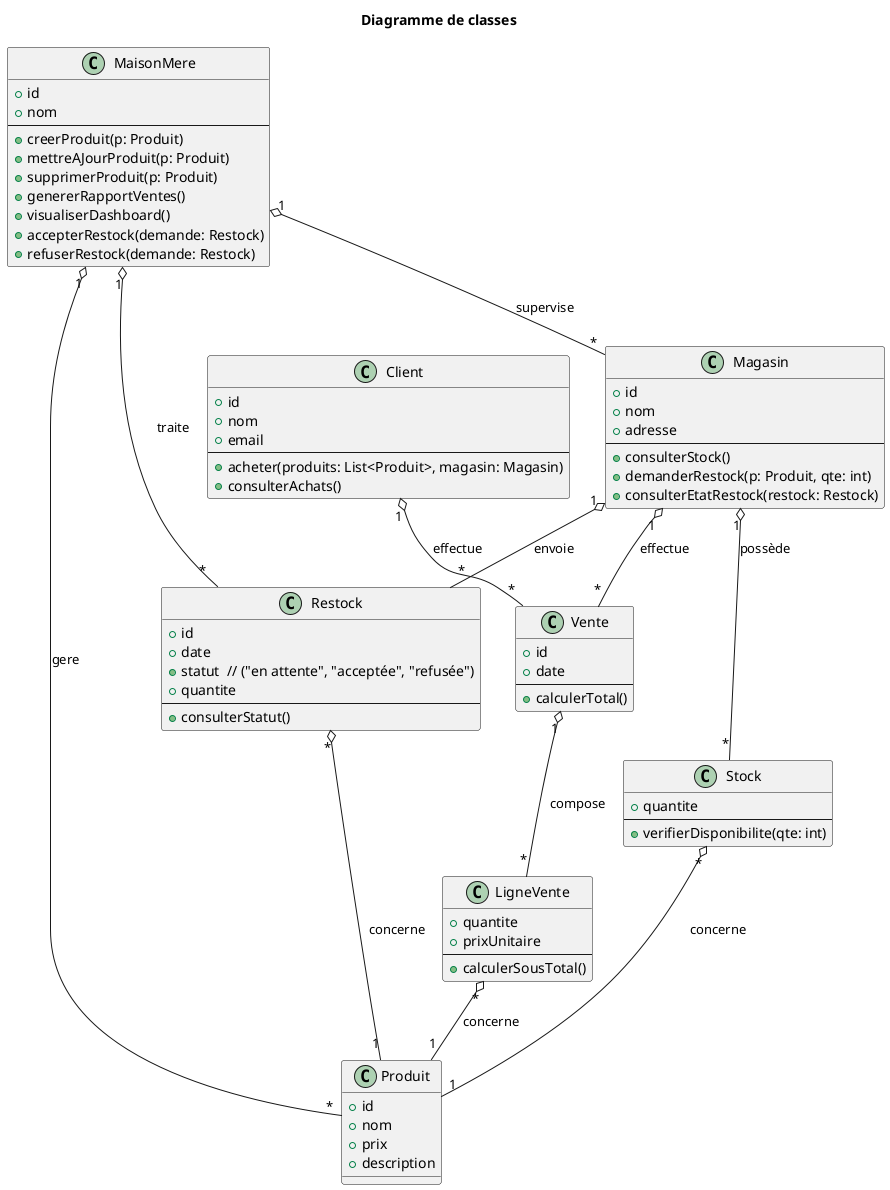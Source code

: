 @startuml Diagramme de classes

title Diagramme de classes

class MaisonMere {
  +id
  +nom
  --
  +creerProduit(p: Produit)
  +mettreAJourProduit(p: Produit)
  +supprimerProduit(p: Produit)
  +genererRapportVentes()
  +visualiserDashboard()
  +accepterRestock(demande: Restock)
  +refuserRestock(demande: Restock)
}

class Magasin {
  +id
  +nom
  +adresse
  --
  +consulterStock()
  +demanderRestock(p: Produit, qte: int)
  +consulterEtatRestock(restock: Restock)
}

class Produit {
  +id
  +nom
  +prix
  +description
}

class Stock {
  +quantite
  --
  +verifierDisponibilite(qte: int)
}

class Restock {
  +id
  +date
  +statut  // ("en attente", "acceptée", "refusée")
  +quantite
  --
  +consulterStatut()
}

class Client {
  +id
  +nom
  +email
  --
  +acheter(produits: List<Produit>, magasin: Magasin)
  +consulterAchats()
}

class Vente {
  +id
  +date
  --
  +calculerTotal()
}

class LigneVente {
  +quantite
  +prixUnitaire
  --
  +calculerSousTotal()
}

'--- Relations principales ---
MaisonMere "1" o-- "*" Magasin : supervise
MaisonMere "1" o-- "*" Produit : gere
MaisonMere "1" o-- "*" Restock : traite

Magasin "1" o-- "*" Stock : possède
Stock "*" o-- "1" Produit : concerne

Magasin "1" o-- "*" Restock : envoie
Restock "*" o-- "1" Produit : concerne

Client "1" o-- "*" Vente : effectue
Magasin "1" o-- "*" Vente : effectue

Vente "1" o-- "*" LigneVente : compose
LigneVente "*" o-- "1" Produit : concerne

@enduml
